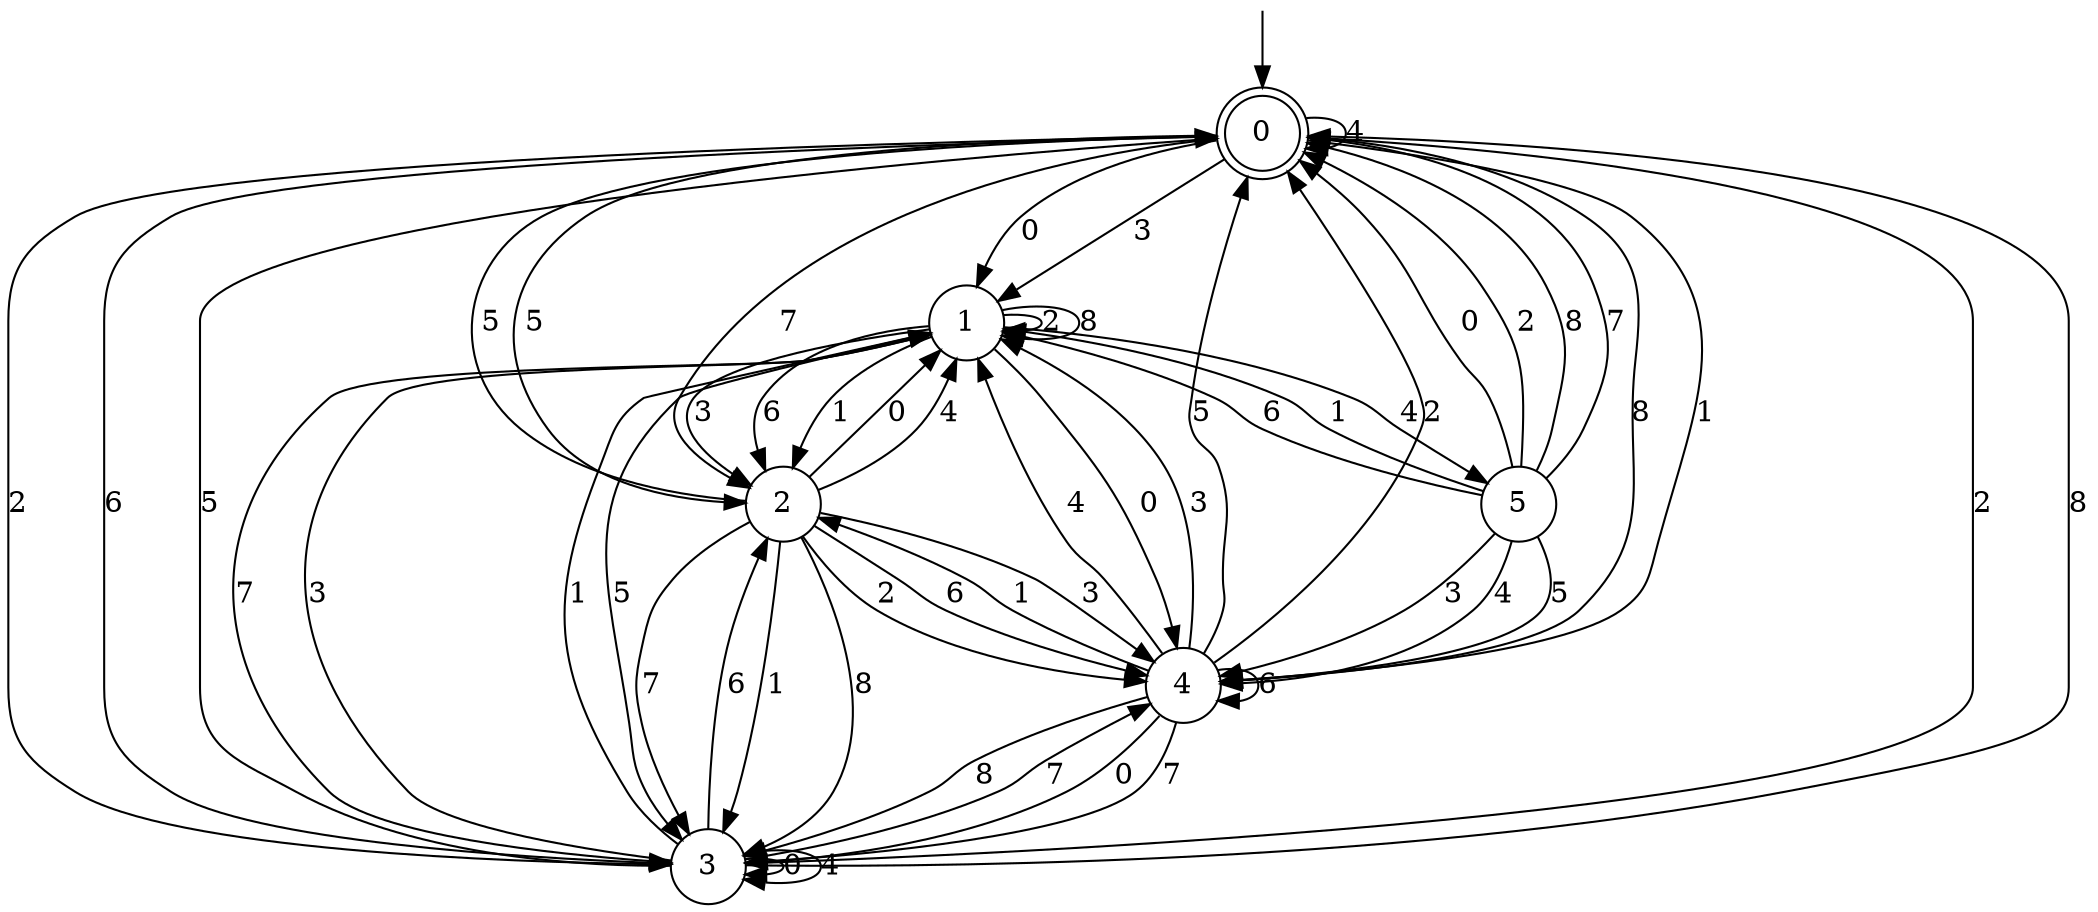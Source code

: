 digraph g {

	s0 [shape="doublecircle" label="0"];
	s1 [shape="circle" label="1"];
	s2 [shape="circle" label="2"];
	s3 [shape="circle" label="3"];
	s4 [shape="circle" label="4"];
	s5 [shape="circle" label="5"];
	s0 -> s1 [label="0"];
	s0 -> s2 [label="5"];
	s0 -> s1 [label="3"];
	s0 -> s3 [label="2"];
	s0 -> s4 [label="8"];
	s0 -> s2 [label="7"];
	s0 -> s0 [label="4"];
	s0 -> s3 [label="6"];
	s0 -> s4 [label="1"];
	s1 -> s4 [label="0"];
	s1 -> s3 [label="5"];
	s1 -> s2 [label="3"];
	s1 -> s1 [label="2"];
	s1 -> s1 [label="8"];
	s1 -> s3 [label="7"];
	s1 -> s5 [label="4"];
	s1 -> s2 [label="6"];
	s1 -> s2 [label="1"];
	s2 -> s1 [label="0"];
	s2 -> s0 [label="5"];
	s2 -> s4 [label="3"];
	s2 -> s4 [label="2"];
	s2 -> s3 [label="8"];
	s2 -> s3 [label="7"];
	s2 -> s1 [label="4"];
	s2 -> s4 [label="6"];
	s2 -> s3 [label="1"];
	s3 -> s3 [label="0"];
	s3 -> s0 [label="5"];
	s3 -> s1 [label="3"];
	s3 -> s0 [label="2"];
	s3 -> s0 [label="8"];
	s3 -> s4 [label="7"];
	s3 -> s3 [label="4"];
	s3 -> s2 [label="6"];
	s3 -> s1 [label="1"];
	s4 -> s3 [label="0"];
	s4 -> s0 [label="5"];
	s4 -> s1 [label="3"];
	s4 -> s0 [label="2"];
	s4 -> s3 [label="8"];
	s4 -> s3 [label="7"];
	s4 -> s1 [label="4"];
	s4 -> s4 [label="6"];
	s4 -> s2 [label="1"];
	s5 -> s0 [label="0"];
	s5 -> s4 [label="5"];
	s5 -> s4 [label="3"];
	s5 -> s0 [label="2"];
	s5 -> s0 [label="8"];
	s5 -> s0 [label="7"];
	s5 -> s4 [label="4"];
	s5 -> s1 [label="6"];
	s5 -> s1 [label="1"];

__start0 [label="" shape="none" width="0" height="0"];
__start0 -> s0;

}
